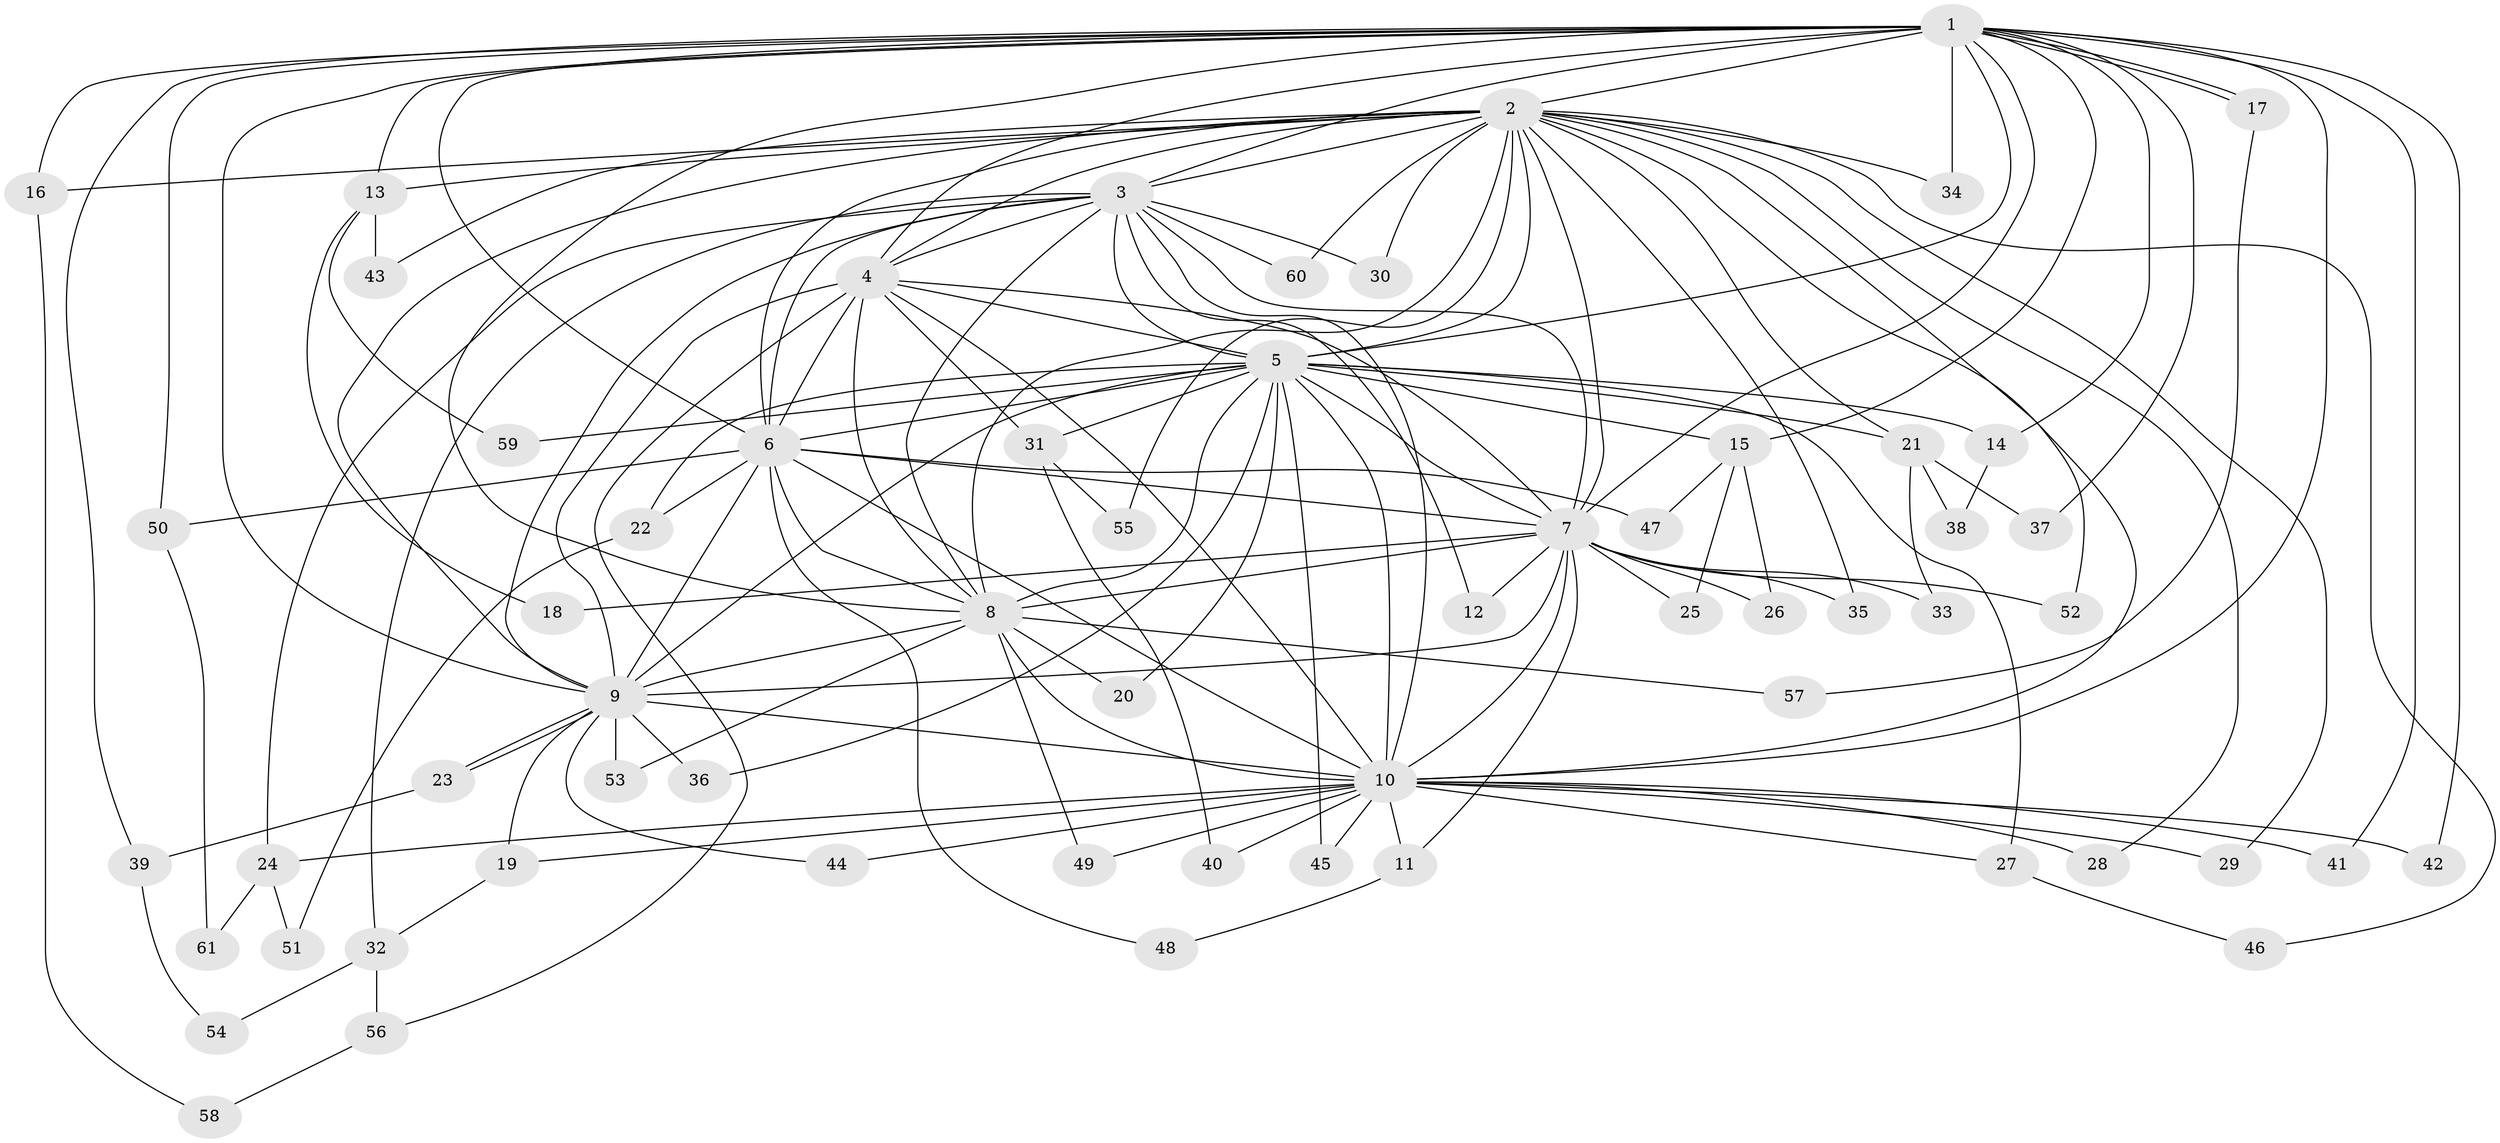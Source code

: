 // Generated by graph-tools (version 1.1) at 2025/13/03/09/25 04:13:59]
// undirected, 61 vertices, 147 edges
graph export_dot {
graph [start="1"]
  node [color=gray90,style=filled];
  1;
  2;
  3;
  4;
  5;
  6;
  7;
  8;
  9;
  10;
  11;
  12;
  13;
  14;
  15;
  16;
  17;
  18;
  19;
  20;
  21;
  22;
  23;
  24;
  25;
  26;
  27;
  28;
  29;
  30;
  31;
  32;
  33;
  34;
  35;
  36;
  37;
  38;
  39;
  40;
  41;
  42;
  43;
  44;
  45;
  46;
  47;
  48;
  49;
  50;
  51;
  52;
  53;
  54;
  55;
  56;
  57;
  58;
  59;
  60;
  61;
  1 -- 2;
  1 -- 3;
  1 -- 4;
  1 -- 5;
  1 -- 6;
  1 -- 7;
  1 -- 8;
  1 -- 9;
  1 -- 10;
  1 -- 13;
  1 -- 14;
  1 -- 15;
  1 -- 16;
  1 -- 17;
  1 -- 17;
  1 -- 34;
  1 -- 37;
  1 -- 39;
  1 -- 41;
  1 -- 42;
  1 -- 50;
  2 -- 3;
  2 -- 4;
  2 -- 5;
  2 -- 6;
  2 -- 7;
  2 -- 8;
  2 -- 9;
  2 -- 10;
  2 -- 13;
  2 -- 16;
  2 -- 21;
  2 -- 28;
  2 -- 29;
  2 -- 30;
  2 -- 34;
  2 -- 35;
  2 -- 43;
  2 -- 46;
  2 -- 52;
  2 -- 55;
  2 -- 60;
  3 -- 4;
  3 -- 5;
  3 -- 6;
  3 -- 7;
  3 -- 8;
  3 -- 9;
  3 -- 10;
  3 -- 12;
  3 -- 24;
  3 -- 30;
  3 -- 32;
  3 -- 60;
  4 -- 5;
  4 -- 6;
  4 -- 7;
  4 -- 8;
  4 -- 9;
  4 -- 10;
  4 -- 31;
  4 -- 56;
  5 -- 6;
  5 -- 7;
  5 -- 8;
  5 -- 9;
  5 -- 10;
  5 -- 14;
  5 -- 15;
  5 -- 20;
  5 -- 21;
  5 -- 22;
  5 -- 27;
  5 -- 31;
  5 -- 36;
  5 -- 45;
  5 -- 59;
  6 -- 7;
  6 -- 8;
  6 -- 9;
  6 -- 10;
  6 -- 22;
  6 -- 47;
  6 -- 48;
  6 -- 50;
  7 -- 8;
  7 -- 9;
  7 -- 10;
  7 -- 11;
  7 -- 12;
  7 -- 18;
  7 -- 25;
  7 -- 26;
  7 -- 33;
  7 -- 35;
  7 -- 52;
  8 -- 9;
  8 -- 10;
  8 -- 20;
  8 -- 49;
  8 -- 53;
  8 -- 57;
  9 -- 10;
  9 -- 19;
  9 -- 23;
  9 -- 23;
  9 -- 36;
  9 -- 44;
  9 -- 53;
  10 -- 11;
  10 -- 19;
  10 -- 24;
  10 -- 27;
  10 -- 28;
  10 -- 29;
  10 -- 40;
  10 -- 41;
  10 -- 42;
  10 -- 44;
  10 -- 45;
  10 -- 49;
  11 -- 48;
  13 -- 18;
  13 -- 43;
  13 -- 59;
  14 -- 38;
  15 -- 25;
  15 -- 26;
  15 -- 47;
  16 -- 58;
  17 -- 57;
  19 -- 32;
  21 -- 33;
  21 -- 37;
  21 -- 38;
  22 -- 51;
  23 -- 39;
  24 -- 51;
  24 -- 61;
  27 -- 46;
  31 -- 40;
  31 -- 55;
  32 -- 54;
  32 -- 56;
  39 -- 54;
  50 -- 61;
  56 -- 58;
}
